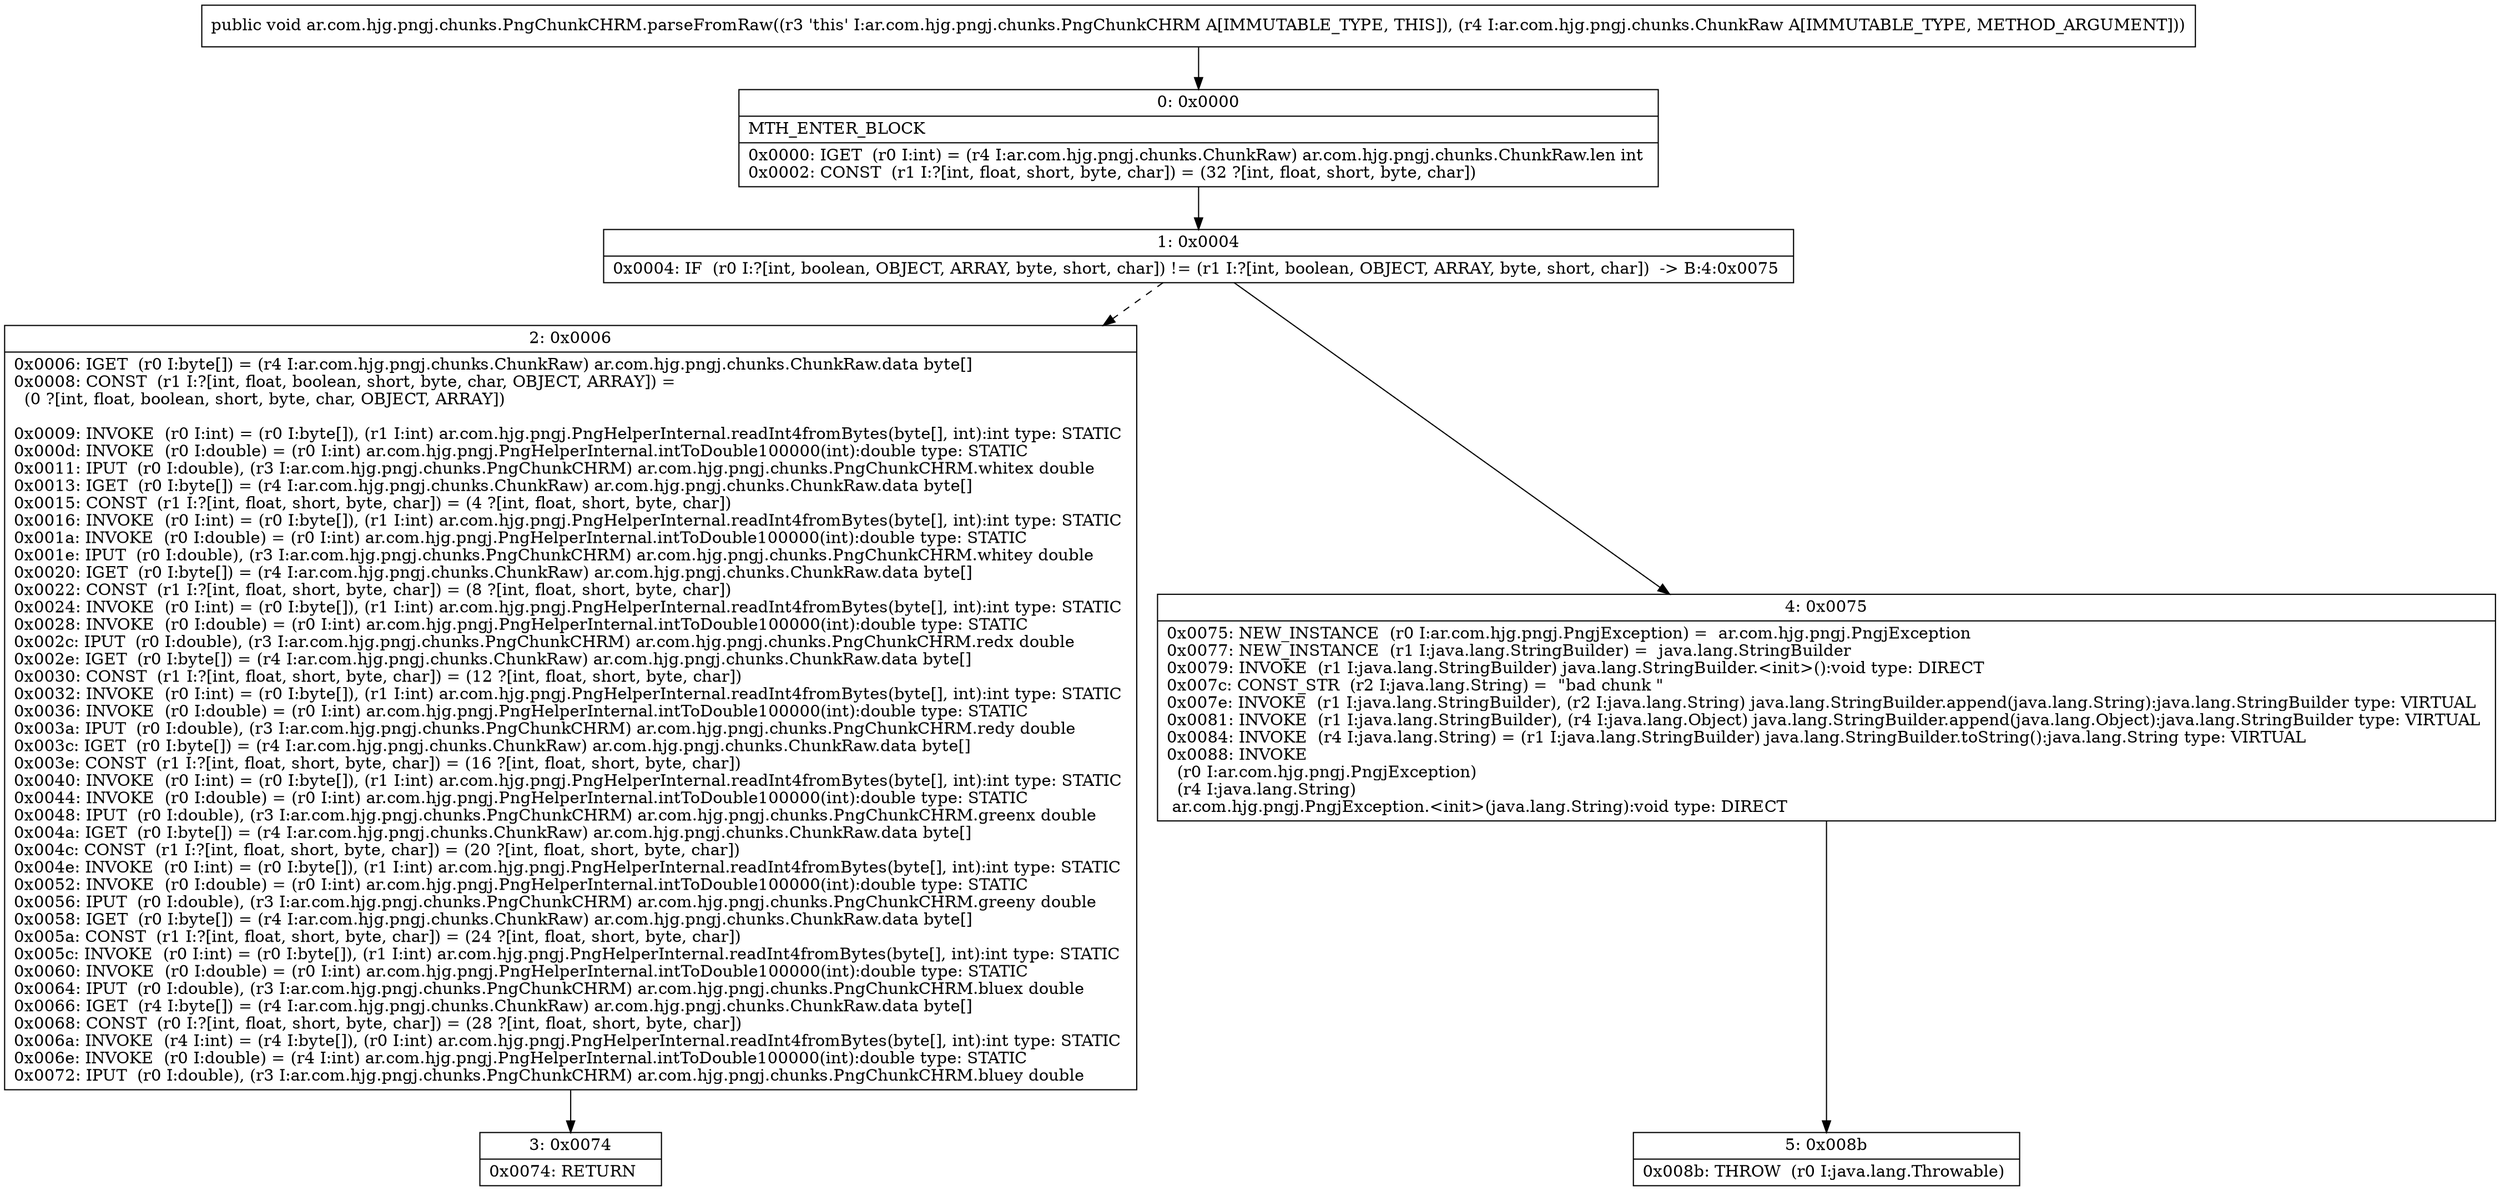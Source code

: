 digraph "CFG forar.com.hjg.pngj.chunks.PngChunkCHRM.parseFromRaw(Lar\/com\/hjg\/pngj\/chunks\/ChunkRaw;)V" {
Node_0 [shape=record,label="{0\:\ 0x0000|MTH_ENTER_BLOCK\l|0x0000: IGET  (r0 I:int) = (r4 I:ar.com.hjg.pngj.chunks.ChunkRaw) ar.com.hjg.pngj.chunks.ChunkRaw.len int \l0x0002: CONST  (r1 I:?[int, float, short, byte, char]) = (32 ?[int, float, short, byte, char]) \l}"];
Node_1 [shape=record,label="{1\:\ 0x0004|0x0004: IF  (r0 I:?[int, boolean, OBJECT, ARRAY, byte, short, char]) != (r1 I:?[int, boolean, OBJECT, ARRAY, byte, short, char])  \-\> B:4:0x0075 \l}"];
Node_2 [shape=record,label="{2\:\ 0x0006|0x0006: IGET  (r0 I:byte[]) = (r4 I:ar.com.hjg.pngj.chunks.ChunkRaw) ar.com.hjg.pngj.chunks.ChunkRaw.data byte[] \l0x0008: CONST  (r1 I:?[int, float, boolean, short, byte, char, OBJECT, ARRAY]) = \l  (0 ?[int, float, boolean, short, byte, char, OBJECT, ARRAY])\l \l0x0009: INVOKE  (r0 I:int) = (r0 I:byte[]), (r1 I:int) ar.com.hjg.pngj.PngHelperInternal.readInt4fromBytes(byte[], int):int type: STATIC \l0x000d: INVOKE  (r0 I:double) = (r0 I:int) ar.com.hjg.pngj.PngHelperInternal.intToDouble100000(int):double type: STATIC \l0x0011: IPUT  (r0 I:double), (r3 I:ar.com.hjg.pngj.chunks.PngChunkCHRM) ar.com.hjg.pngj.chunks.PngChunkCHRM.whitex double \l0x0013: IGET  (r0 I:byte[]) = (r4 I:ar.com.hjg.pngj.chunks.ChunkRaw) ar.com.hjg.pngj.chunks.ChunkRaw.data byte[] \l0x0015: CONST  (r1 I:?[int, float, short, byte, char]) = (4 ?[int, float, short, byte, char]) \l0x0016: INVOKE  (r0 I:int) = (r0 I:byte[]), (r1 I:int) ar.com.hjg.pngj.PngHelperInternal.readInt4fromBytes(byte[], int):int type: STATIC \l0x001a: INVOKE  (r0 I:double) = (r0 I:int) ar.com.hjg.pngj.PngHelperInternal.intToDouble100000(int):double type: STATIC \l0x001e: IPUT  (r0 I:double), (r3 I:ar.com.hjg.pngj.chunks.PngChunkCHRM) ar.com.hjg.pngj.chunks.PngChunkCHRM.whitey double \l0x0020: IGET  (r0 I:byte[]) = (r4 I:ar.com.hjg.pngj.chunks.ChunkRaw) ar.com.hjg.pngj.chunks.ChunkRaw.data byte[] \l0x0022: CONST  (r1 I:?[int, float, short, byte, char]) = (8 ?[int, float, short, byte, char]) \l0x0024: INVOKE  (r0 I:int) = (r0 I:byte[]), (r1 I:int) ar.com.hjg.pngj.PngHelperInternal.readInt4fromBytes(byte[], int):int type: STATIC \l0x0028: INVOKE  (r0 I:double) = (r0 I:int) ar.com.hjg.pngj.PngHelperInternal.intToDouble100000(int):double type: STATIC \l0x002c: IPUT  (r0 I:double), (r3 I:ar.com.hjg.pngj.chunks.PngChunkCHRM) ar.com.hjg.pngj.chunks.PngChunkCHRM.redx double \l0x002e: IGET  (r0 I:byte[]) = (r4 I:ar.com.hjg.pngj.chunks.ChunkRaw) ar.com.hjg.pngj.chunks.ChunkRaw.data byte[] \l0x0030: CONST  (r1 I:?[int, float, short, byte, char]) = (12 ?[int, float, short, byte, char]) \l0x0032: INVOKE  (r0 I:int) = (r0 I:byte[]), (r1 I:int) ar.com.hjg.pngj.PngHelperInternal.readInt4fromBytes(byte[], int):int type: STATIC \l0x0036: INVOKE  (r0 I:double) = (r0 I:int) ar.com.hjg.pngj.PngHelperInternal.intToDouble100000(int):double type: STATIC \l0x003a: IPUT  (r0 I:double), (r3 I:ar.com.hjg.pngj.chunks.PngChunkCHRM) ar.com.hjg.pngj.chunks.PngChunkCHRM.redy double \l0x003c: IGET  (r0 I:byte[]) = (r4 I:ar.com.hjg.pngj.chunks.ChunkRaw) ar.com.hjg.pngj.chunks.ChunkRaw.data byte[] \l0x003e: CONST  (r1 I:?[int, float, short, byte, char]) = (16 ?[int, float, short, byte, char]) \l0x0040: INVOKE  (r0 I:int) = (r0 I:byte[]), (r1 I:int) ar.com.hjg.pngj.PngHelperInternal.readInt4fromBytes(byte[], int):int type: STATIC \l0x0044: INVOKE  (r0 I:double) = (r0 I:int) ar.com.hjg.pngj.PngHelperInternal.intToDouble100000(int):double type: STATIC \l0x0048: IPUT  (r0 I:double), (r3 I:ar.com.hjg.pngj.chunks.PngChunkCHRM) ar.com.hjg.pngj.chunks.PngChunkCHRM.greenx double \l0x004a: IGET  (r0 I:byte[]) = (r4 I:ar.com.hjg.pngj.chunks.ChunkRaw) ar.com.hjg.pngj.chunks.ChunkRaw.data byte[] \l0x004c: CONST  (r1 I:?[int, float, short, byte, char]) = (20 ?[int, float, short, byte, char]) \l0x004e: INVOKE  (r0 I:int) = (r0 I:byte[]), (r1 I:int) ar.com.hjg.pngj.PngHelperInternal.readInt4fromBytes(byte[], int):int type: STATIC \l0x0052: INVOKE  (r0 I:double) = (r0 I:int) ar.com.hjg.pngj.PngHelperInternal.intToDouble100000(int):double type: STATIC \l0x0056: IPUT  (r0 I:double), (r3 I:ar.com.hjg.pngj.chunks.PngChunkCHRM) ar.com.hjg.pngj.chunks.PngChunkCHRM.greeny double \l0x0058: IGET  (r0 I:byte[]) = (r4 I:ar.com.hjg.pngj.chunks.ChunkRaw) ar.com.hjg.pngj.chunks.ChunkRaw.data byte[] \l0x005a: CONST  (r1 I:?[int, float, short, byte, char]) = (24 ?[int, float, short, byte, char]) \l0x005c: INVOKE  (r0 I:int) = (r0 I:byte[]), (r1 I:int) ar.com.hjg.pngj.PngHelperInternal.readInt4fromBytes(byte[], int):int type: STATIC \l0x0060: INVOKE  (r0 I:double) = (r0 I:int) ar.com.hjg.pngj.PngHelperInternal.intToDouble100000(int):double type: STATIC \l0x0064: IPUT  (r0 I:double), (r3 I:ar.com.hjg.pngj.chunks.PngChunkCHRM) ar.com.hjg.pngj.chunks.PngChunkCHRM.bluex double \l0x0066: IGET  (r4 I:byte[]) = (r4 I:ar.com.hjg.pngj.chunks.ChunkRaw) ar.com.hjg.pngj.chunks.ChunkRaw.data byte[] \l0x0068: CONST  (r0 I:?[int, float, short, byte, char]) = (28 ?[int, float, short, byte, char]) \l0x006a: INVOKE  (r4 I:int) = (r4 I:byte[]), (r0 I:int) ar.com.hjg.pngj.PngHelperInternal.readInt4fromBytes(byte[], int):int type: STATIC \l0x006e: INVOKE  (r0 I:double) = (r4 I:int) ar.com.hjg.pngj.PngHelperInternal.intToDouble100000(int):double type: STATIC \l0x0072: IPUT  (r0 I:double), (r3 I:ar.com.hjg.pngj.chunks.PngChunkCHRM) ar.com.hjg.pngj.chunks.PngChunkCHRM.bluey double \l}"];
Node_3 [shape=record,label="{3\:\ 0x0074|0x0074: RETURN   \l}"];
Node_4 [shape=record,label="{4\:\ 0x0075|0x0075: NEW_INSTANCE  (r0 I:ar.com.hjg.pngj.PngjException) =  ar.com.hjg.pngj.PngjException \l0x0077: NEW_INSTANCE  (r1 I:java.lang.StringBuilder) =  java.lang.StringBuilder \l0x0079: INVOKE  (r1 I:java.lang.StringBuilder) java.lang.StringBuilder.\<init\>():void type: DIRECT \l0x007c: CONST_STR  (r2 I:java.lang.String) =  \"bad chunk \" \l0x007e: INVOKE  (r1 I:java.lang.StringBuilder), (r2 I:java.lang.String) java.lang.StringBuilder.append(java.lang.String):java.lang.StringBuilder type: VIRTUAL \l0x0081: INVOKE  (r1 I:java.lang.StringBuilder), (r4 I:java.lang.Object) java.lang.StringBuilder.append(java.lang.Object):java.lang.StringBuilder type: VIRTUAL \l0x0084: INVOKE  (r4 I:java.lang.String) = (r1 I:java.lang.StringBuilder) java.lang.StringBuilder.toString():java.lang.String type: VIRTUAL \l0x0088: INVOKE  \l  (r0 I:ar.com.hjg.pngj.PngjException)\l  (r4 I:java.lang.String)\l ar.com.hjg.pngj.PngjException.\<init\>(java.lang.String):void type: DIRECT \l}"];
Node_5 [shape=record,label="{5\:\ 0x008b|0x008b: THROW  (r0 I:java.lang.Throwable) \l}"];
MethodNode[shape=record,label="{public void ar.com.hjg.pngj.chunks.PngChunkCHRM.parseFromRaw((r3 'this' I:ar.com.hjg.pngj.chunks.PngChunkCHRM A[IMMUTABLE_TYPE, THIS]), (r4 I:ar.com.hjg.pngj.chunks.ChunkRaw A[IMMUTABLE_TYPE, METHOD_ARGUMENT])) }"];
MethodNode -> Node_0;
Node_0 -> Node_1;
Node_1 -> Node_2[style=dashed];
Node_1 -> Node_4;
Node_2 -> Node_3;
Node_4 -> Node_5;
}

